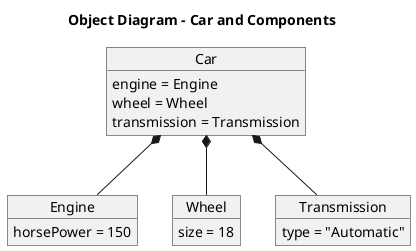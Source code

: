 @startuml object diagram
title Object Diagram - Car and Components

object Engine {
    horsePower = 150
}

object Wheel {
    size = 18
}

object Transmission {
    type = "Automatic"
}

object Car {
    engine = Engine
    wheel = Wheel
    transmission = Transmission
}

Car *-- Engine
Car *-- Wheel
Car *-- Transmission

@enduml